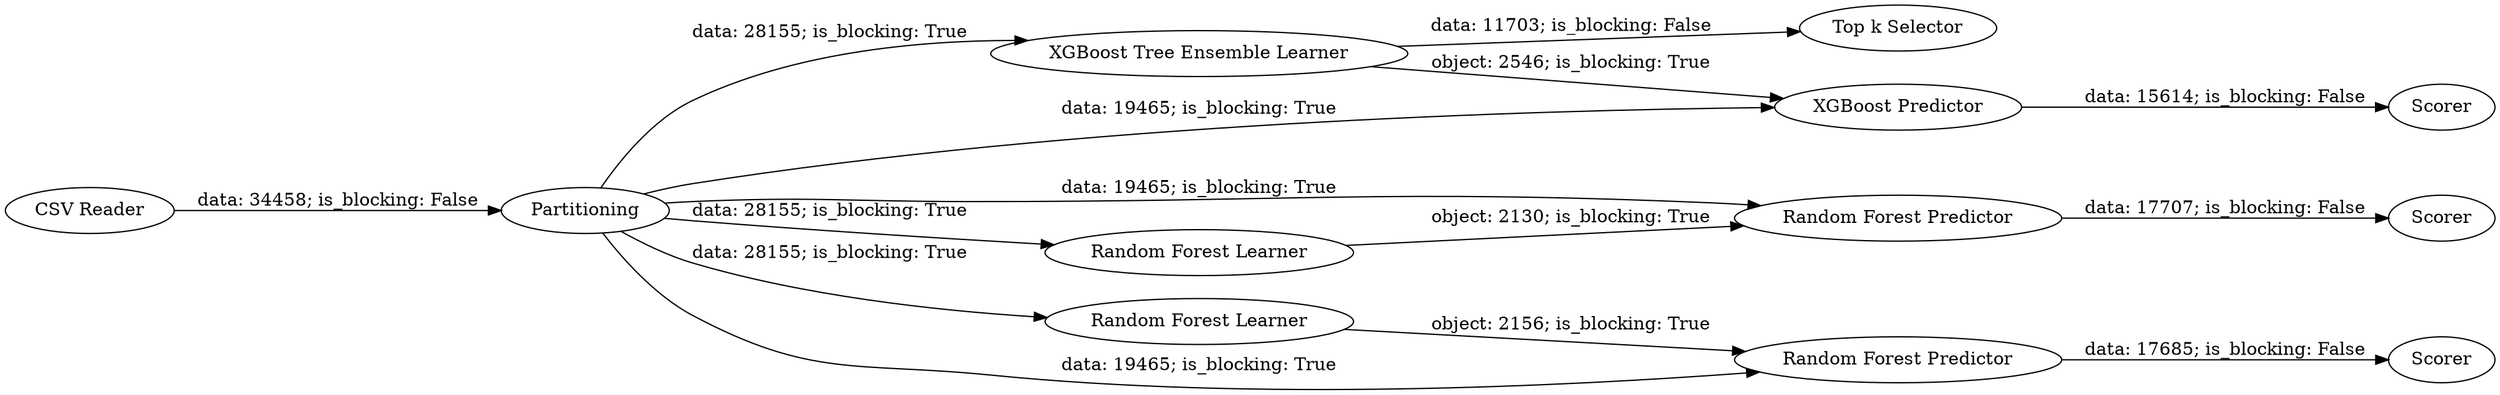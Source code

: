 digraph {
	"4764957011674764154_8" [label="XGBoost Predictor"]
	"4764957011674764154_15" [label="Top k Selector"]
	"4764957011674764154_9" [label=Scorer]
	"4764957011674764154_10" [label=Scorer]
	"4764957011674764154_4" [label="Random Forest Predictor"]
	"4764957011674764154_12" [label="Random Forest Predictor"]
	"4764957011674764154_11" [label="Random Forest Learner"]
	"4764957011674764154_7" [label="XGBoost Tree Ensemble Learner"]
	"4764957011674764154_13" [label=Scorer]
	"4764957011674764154_2" [label=Partitioning]
	"4764957011674764154_1" [label="CSV Reader"]
	"4764957011674764154_3" [label="Random Forest Learner"]
	"4764957011674764154_2" -> "4764957011674764154_7" [label="data: 28155; is_blocking: True"]
	"4764957011674764154_2" -> "4764957011674764154_11" [label="data: 28155; is_blocking: True"]
	"4764957011674764154_8" -> "4764957011674764154_9" [label="data: 15614; is_blocking: False"]
	"4764957011674764154_2" -> "4764957011674764154_8" [label="data: 19465; is_blocking: True"]
	"4764957011674764154_2" -> "4764957011674764154_4" [label="data: 19465; is_blocking: True"]
	"4764957011674764154_2" -> "4764957011674764154_3" [label="data: 28155; is_blocking: True"]
	"4764957011674764154_4" -> "4764957011674764154_10" [label="data: 17707; is_blocking: False"]
	"4764957011674764154_7" -> "4764957011674764154_8" [label="object: 2546; is_blocking: True"]
	"4764957011674764154_7" -> "4764957011674764154_15" [label="data: 11703; is_blocking: False"]
	"4764957011674764154_12" -> "4764957011674764154_13" [label="data: 17685; is_blocking: False"]
	"4764957011674764154_11" -> "4764957011674764154_12" [label="object: 2156; is_blocking: True"]
	"4764957011674764154_1" -> "4764957011674764154_2" [label="data: 34458; is_blocking: False"]
	"4764957011674764154_2" -> "4764957011674764154_12" [label="data: 19465; is_blocking: True"]
	"4764957011674764154_3" -> "4764957011674764154_4" [label="object: 2130; is_blocking: True"]
	rankdir=LR
}
